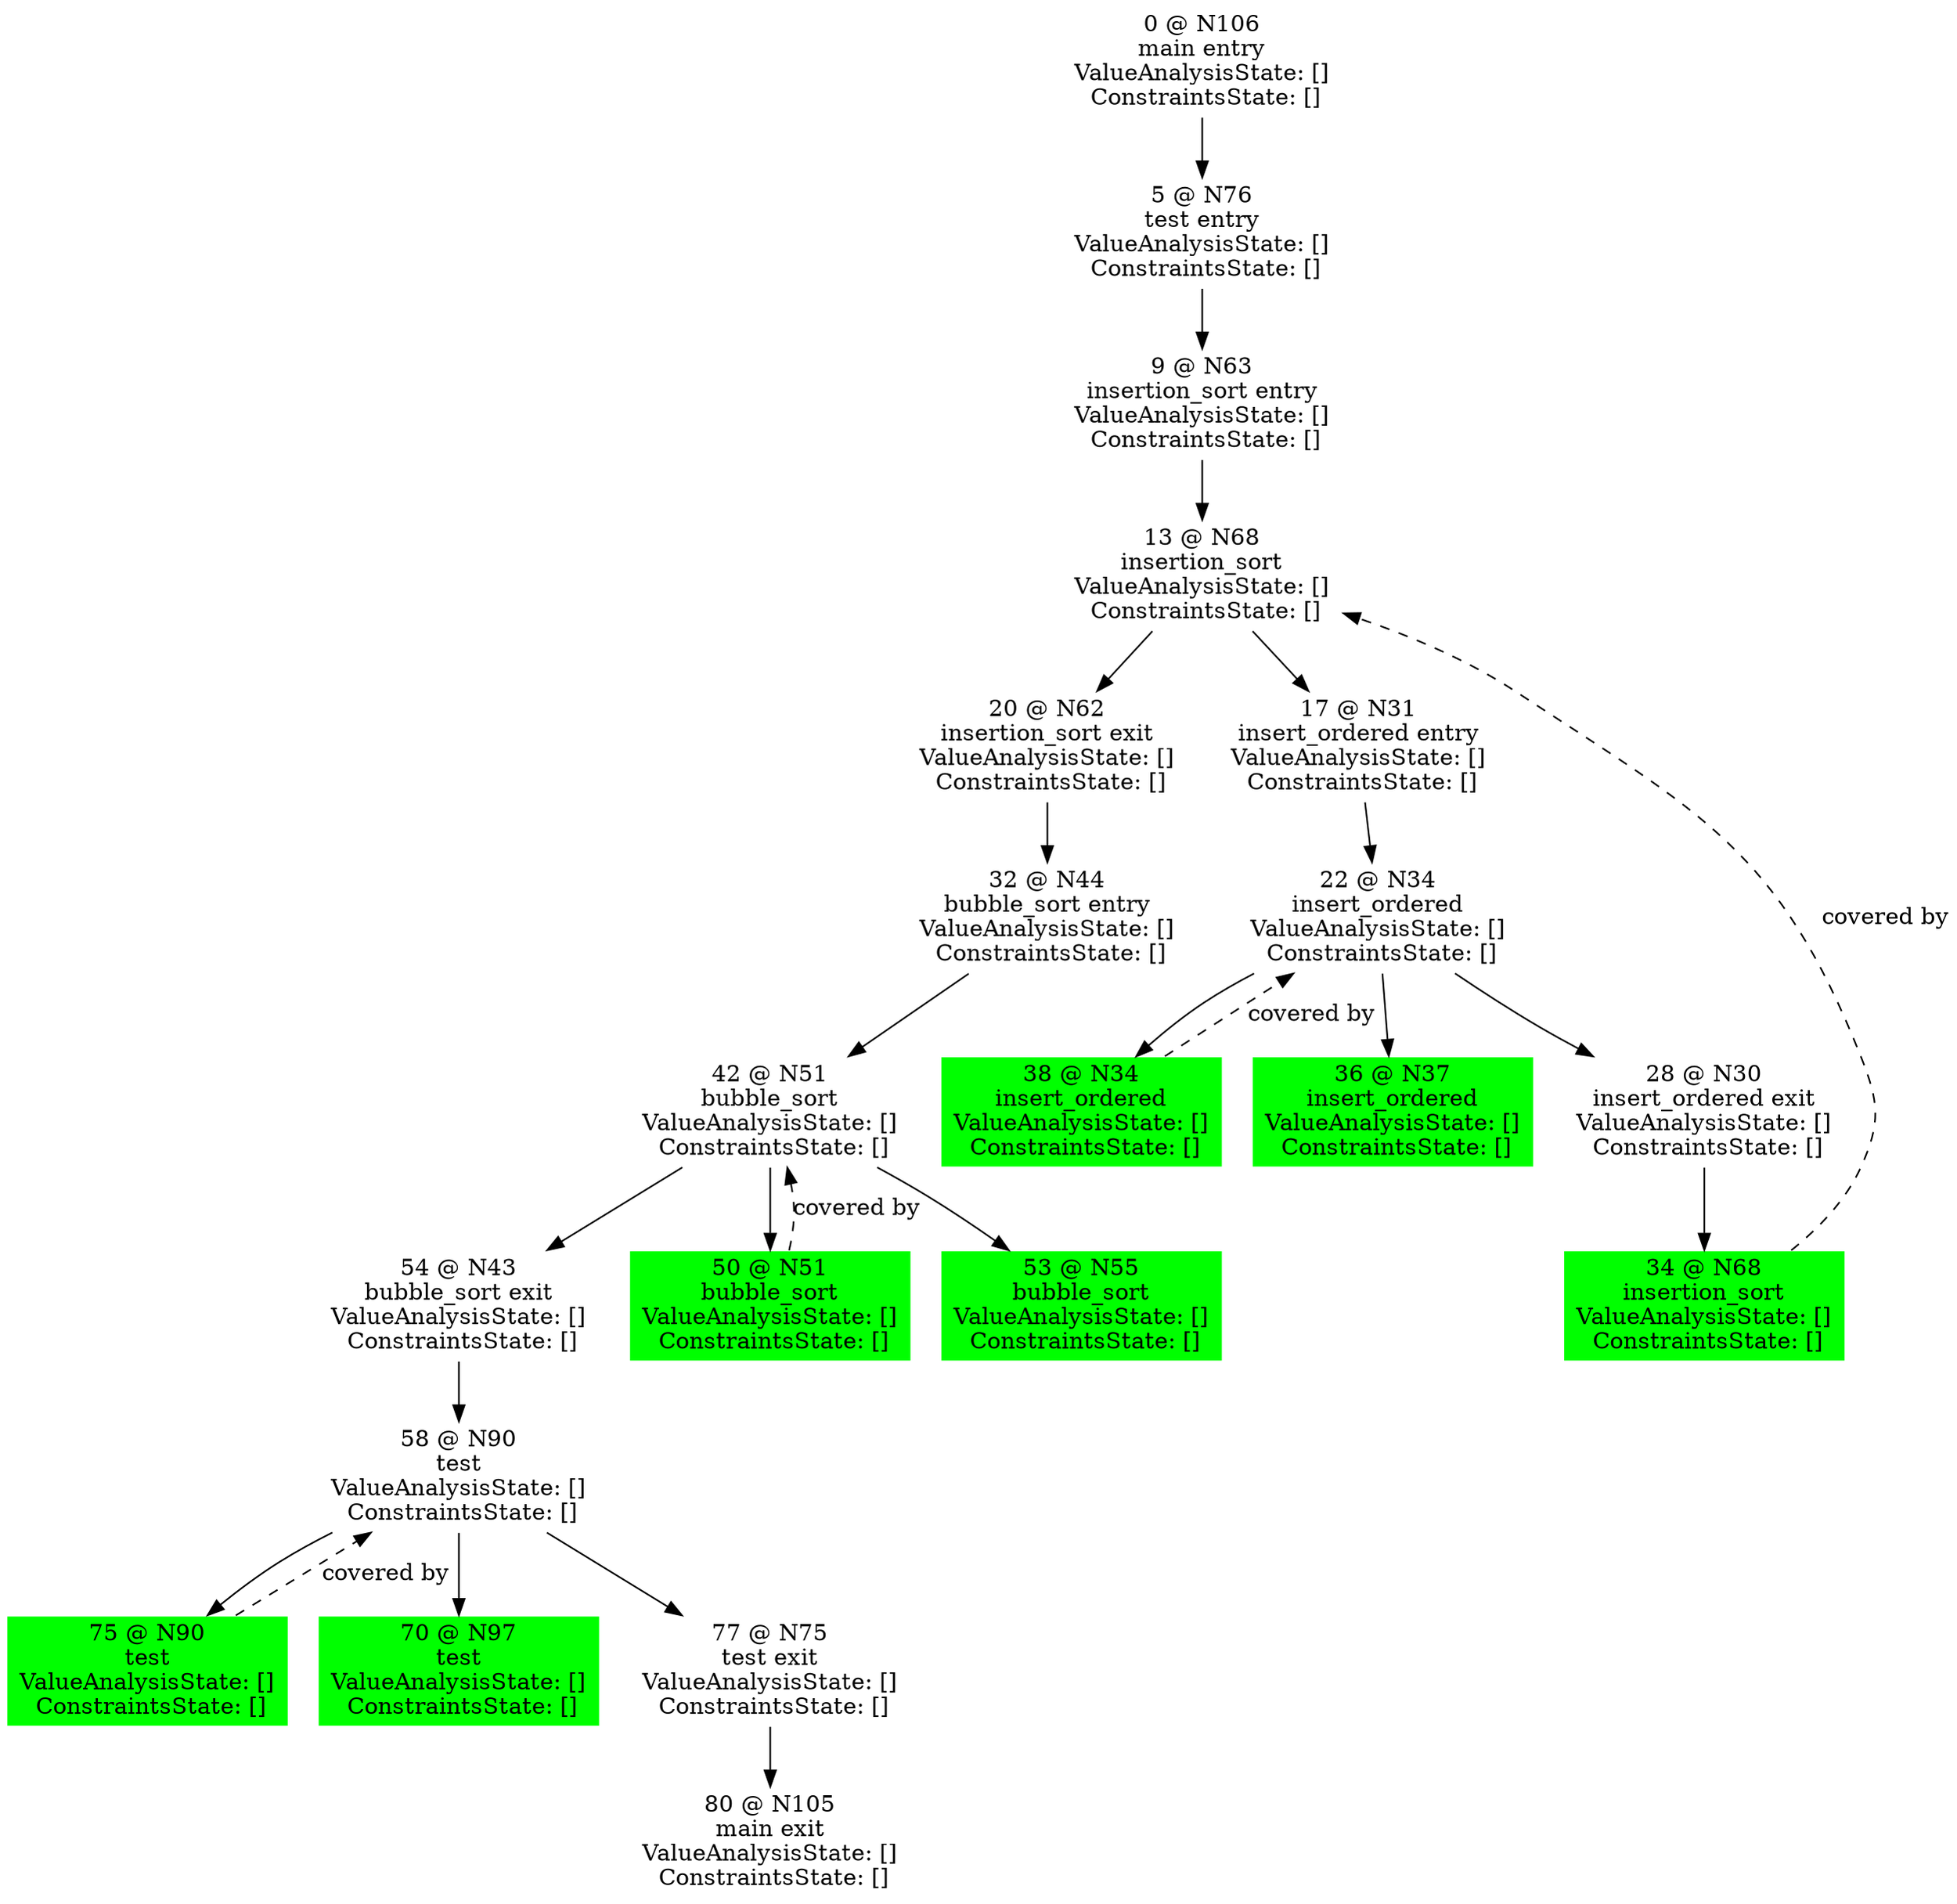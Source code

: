 digraph ARG {
node [style="filled" shape="box" color="white"]
0 [label="0 @ N106\nmain entry\nValueAnalysisState: []\n ConstraintsState: []\n" id="0"]
5 [label="5 @ N76\ntest entry\nValueAnalysisState: []\n ConstraintsState: []\n" id="5"]
9 [label="9 @ N63\ninsertion_sort entry\nValueAnalysisState: []\n ConstraintsState: []\n" id="9"]
13 [label="13 @ N68\ninsertion_sort\nValueAnalysisState: []\n ConstraintsState: []\n" id="13"]
17 [label="17 @ N31\ninsert_ordered entry\nValueAnalysisState: []\n ConstraintsState: []\n" id="17"]
22 [label="22 @ N34\ninsert_ordered\nValueAnalysisState: []\n ConstraintsState: []\n" id="22"]
36 [fillcolor="green" label="36 @ N37\ninsert_ordered\nValueAnalysisState: []\n ConstraintsState: []\n" id="36"]
38 [fillcolor="green" label="38 @ N34\ninsert_ordered\nValueAnalysisState: []\n ConstraintsState: []\n" id="38"]
28 [label="28 @ N30\ninsert_ordered exit\nValueAnalysisState: []\n ConstraintsState: []\n" id="28"]
34 [fillcolor="green" label="34 @ N68\ninsertion_sort\nValueAnalysisState: []\n ConstraintsState: []\n" id="34"]
20 [label="20 @ N62\ninsertion_sort exit\nValueAnalysisState: []\n ConstraintsState: []\n" id="20"]
32 [label="32 @ N44\nbubble_sort entry\nValueAnalysisState: []\n ConstraintsState: []\n" id="32"]
42 [label="42 @ N51\nbubble_sort\nValueAnalysisState: []\n ConstraintsState: []\n" id="42"]
53 [fillcolor="green" label="53 @ N55\nbubble_sort\nValueAnalysisState: []\n ConstraintsState: []\n" id="53"]
50 [fillcolor="green" label="50 @ N51\nbubble_sort\nValueAnalysisState: []\n ConstraintsState: []\n" id="50"]
54 [label="54 @ N43\nbubble_sort exit\nValueAnalysisState: []\n ConstraintsState: []\n" id="54"]
58 [label="58 @ N90\ntest\nValueAnalysisState: []\n ConstraintsState: []\n" id="58"]
75 [fillcolor="green" label="75 @ N90\ntest\nValueAnalysisState: []\n ConstraintsState: []\n" id="75"]
70 [fillcolor="green" label="70 @ N97\ntest\nValueAnalysisState: []\n ConstraintsState: []\n" id="70"]
77 [label="77 @ N75\ntest exit\nValueAnalysisState: []\n ConstraintsState: []\n" id="77"]
80 [label="80 @ N105\nmain exit\nValueAnalysisState: []\n ConstraintsState: []\n" id="80"]
0 -> 5 []
5 -> 9 []
9 -> 13 []
34 -> 13 [style="dashed" weight="0" label="covered by"]
13 -> 20 []
13 -> 17 []
17 -> 22 []
38 -> 22 [style="dashed" weight="0" label="covered by"]
22 -> 28 []
22 -> 38 []
22 -> 36 []
28 -> 34 []
20 -> 32 []
32 -> 42 []
50 -> 42 [style="dashed" weight="0" label="covered by"]
42 -> 54 []
42 -> 50 []
42 -> 53 []
54 -> 58 []
75 -> 58 [style="dashed" weight="0" label="covered by"]
58 -> 77 []
58 -> 70 []
58 -> 75 []
77 -> 80 []
}
